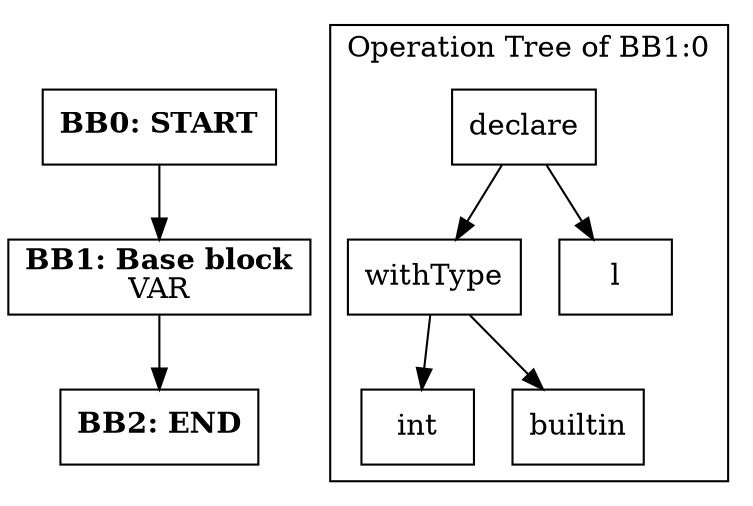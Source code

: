 digraph CFG {
    graph [splines=true];    node [shape=rectangle];

    BB2 [label=<<B>BB2: END</B><BR ALIGN="CENTER"/>>];
    BB1 [label=<<B>BB1: Base block</B><BR ALIGN="CENTER"/>VAR<BR ALIGN="CENTER"/>>];
    subgraph cluster_instruction0 {
        label = "Operation Tree of BB1:0";
        node0 [label="declare"];
        node1 [label="withType"];
        node2 [label="int"];
        node1 -> node2;
        node3 [label="builtin"];
        node1 -> node3;
        node0 -> node1;
        node4 [label="l"];
        node0 -> node4;
    }
    BB0 [label=<<B>BB0: START</B><BR ALIGN="CENTER"/>>];

    BB1 -> BB2;
    BB0 -> BB1;
}
